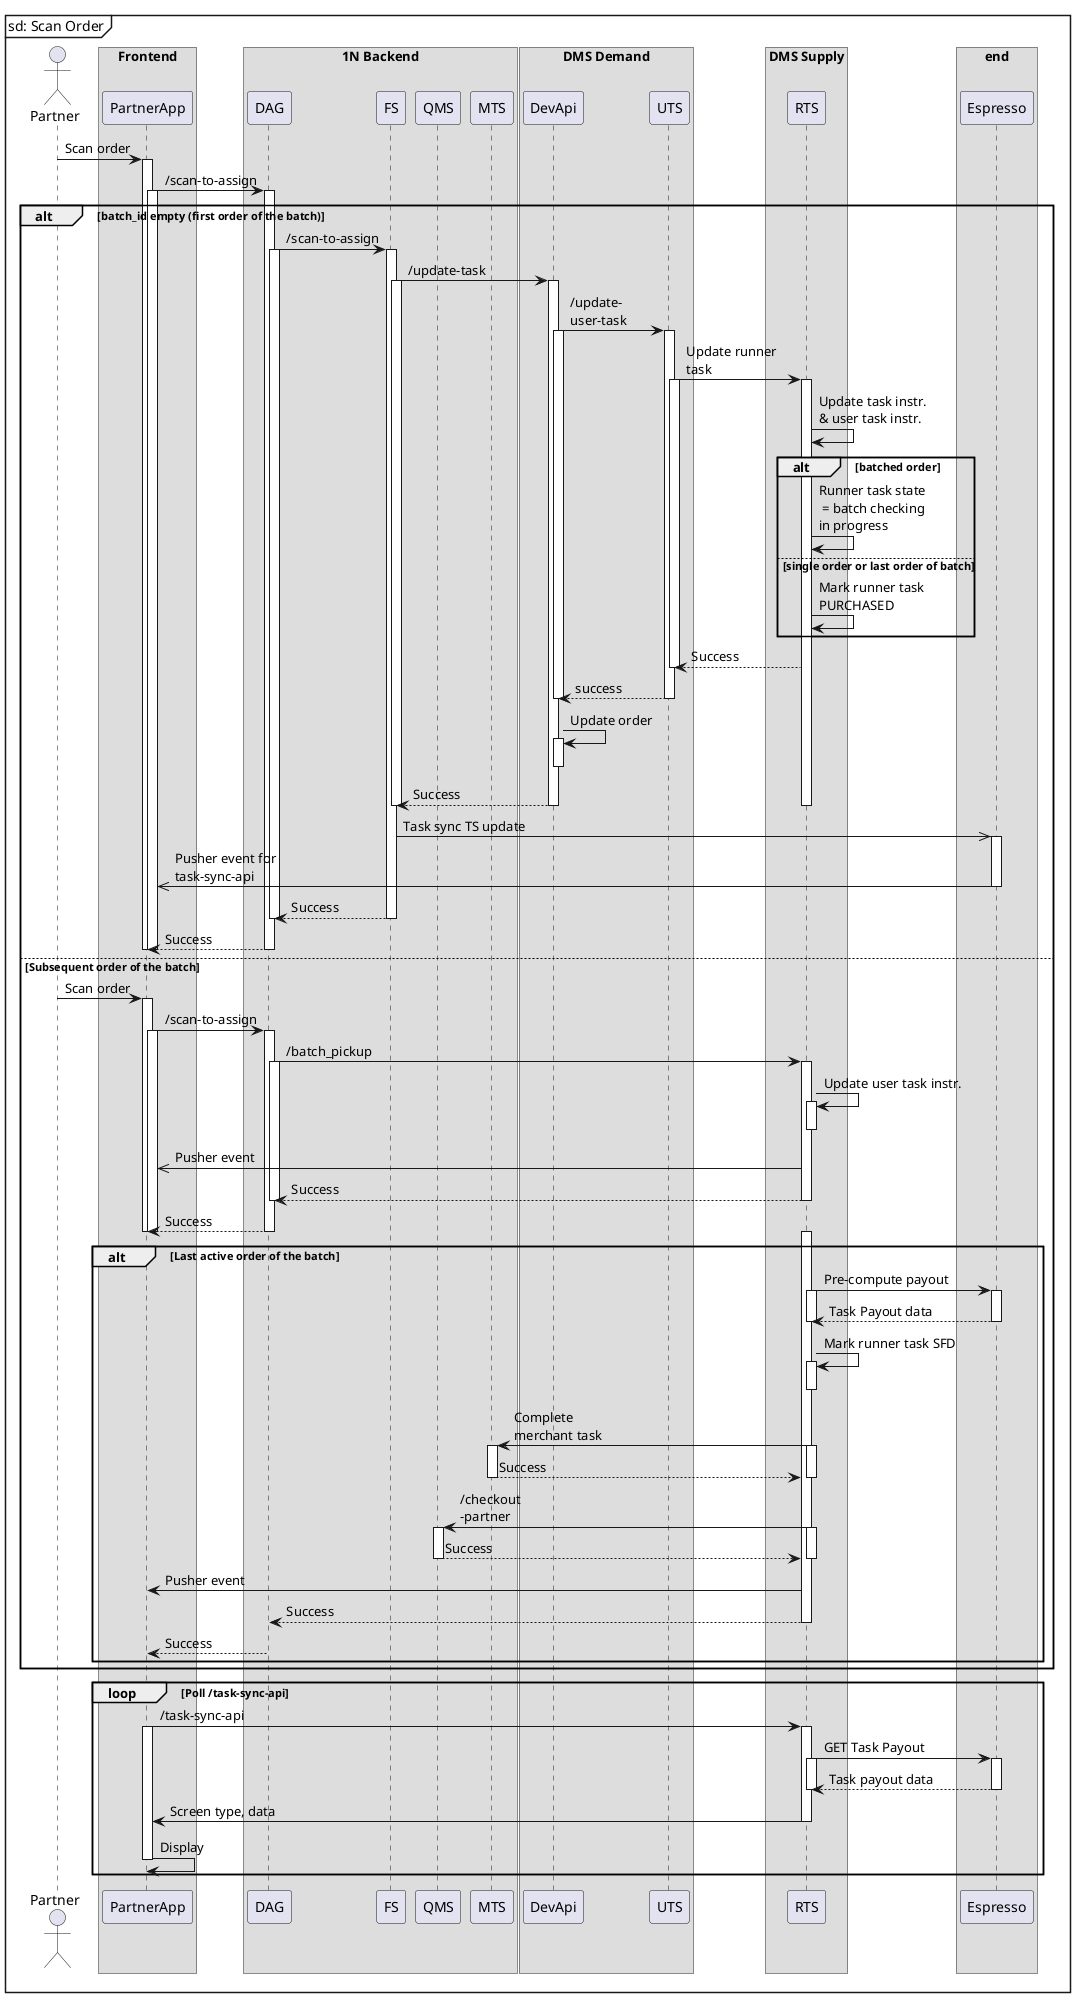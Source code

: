 @startuml
mainframe sd: Scan Order

actor Partner

box "Frontend"
participant PartnerApp
box end

'box "API Gateway"
'participant ScanToAssignDAG
'box end

box "1N Backend"
participant DAG
participant FS
participant QMS
participant MTS
box end

box "DMS Demand"
participant DevApi
participant UTS
box end


box "DMS Supply"
participant RTS
box end



Partner -> PartnerApp: Scan order
activate PartnerApp

' Remove RTS.
' Avoid RTS push to app on batch order scan
' Subsequent scans should go to RTS from app
' (via API gateway)
' What happens to DevAPI data
' if batch scan expires.
'

PartnerApp -> DAG: /scan-to-assign
activate DAG
activate PartnerApp
alt batch_id empty (first order of the batch)
DAG -> FS: /scan-to-assign
activate DAG
activate FS
FS -> DevApi: /update-task
activate FS
activate DevApi
DevApi -> UTS: /update-\nuser-task
activate UTS
activate DevApi
UTS -> RTS: Update runner\ntask
activate UTS
activate RTS
RTS -> RTS: Update task instr. \n& user task instr.
alt batched order
RTS -> RTS: Runner task state\n = batch checking\nin progress
else single order or last order of batch
RTS -> RTS: Mark runner task \nPURCHASED
end
RTS --> UTS: Success
deactivate UTS
DevApi <-- UTS: success
deactivate UTS
deactivate DevApi
DevApi -> DevApi: Update order
activate DevApi
deactivate DevApi

DevApi --> FS: Success
deactivate DevApi
deactivate FS
deactivate RTS
FS ->> Espresso: Task sync TS update
activate Espresso
Espresso ->> PartnerApp: Pusher event for\ntask-sync-api
deactivate Espresso
FS --> DAG: Success
deactivate FS
deactivate DAG
DAG --> PartnerApp: Success
deactivate DAG
deactivate PartnerApp
deactivate PartnerApp
else Subsequent order of the batch
Partner -> PartnerApp: Scan order
activate PartnerApp
PartnerApp -> DAG: /scan-to-assign
activate PartnerApp
activate DAG
DAG -> RTS: /batch_pickup
activate DAG
activate RTS
RTS -> RTS: Update user task instr.
activate RTS
deactivate RTS
RTS ->> PartnerApp: Pusher event
RTS --> DAG: Success
deactivate RTS
deactivate DAG
DAG --> PartnerApp: Success
deactivate PartnerApp
deactivate PartnerApp
deactivate DAG
alt Last active order of the batch
activate RTS

RTS -> Espresso: Pre-compute payout
activate RTS
activate Espresso
Espresso --> RTS: Task Payout data
deactivate RTS
deactivate Espresso
RTS -> RTS: Mark runner task SFD
activate RTS
deactivate RTS
RTS -> MTS: Complete\nmerchant task
activate RTS
activate MTS
MTS --> RTS: Success
deactivate RTS
deactivate MTS
RTS -> QMS: /checkout\n-partner
activate RTS
activate QMS
RTS <-- QMS: Success
deactivate RTS
deactivate QMS
RTS -> PartnerApp: Pusher event
RTS --> DAG: Success
deactivate RTS
DAG --> PartnerApp: Success
deactivate PartnerApp
end
end

deactivate FS
deactivate RTS
loop Poll /task-sync-api
PartnerApp -> RTS: /task-sync-api
activate PartnerApp
activate RTS
RTS -> Espresso: GET Task Payout
activate RTS
activate Espresso
Espresso --> RTS: Task payout data
deactivate Espresso
deactivate RTS
RTS -> PartnerApp: Screen type, data
deactivate RTS

PartnerApp -> PartnerApp: Display
deactivate PartnerApp
end


@enduml